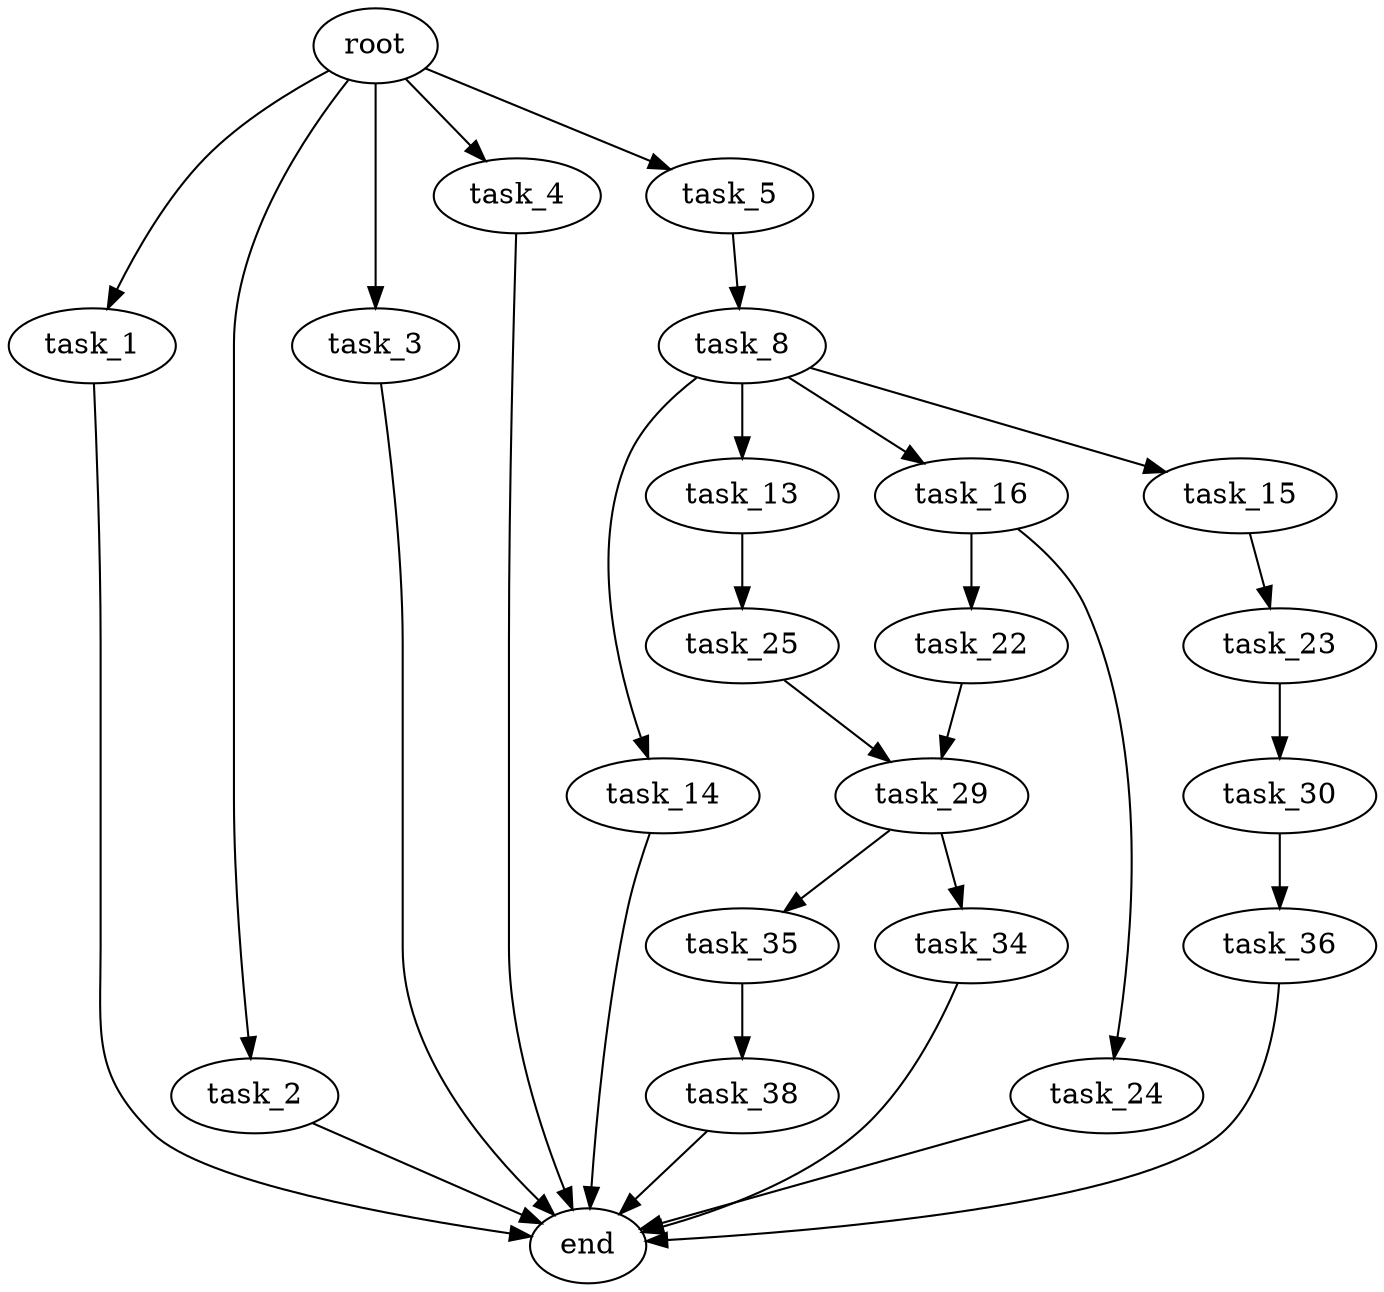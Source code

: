 digraph G {
  root [size="0.000000"];
  task_1 [size="1860921980.000000"];
  task_2 [size="313511806641.000000"];
  task_3 [size="250628285924.000000"];
  task_4 [size="11686092778.000000"];
  task_5 [size="26244515078.000000"];
  task_8 [size="782757789696.000000"];
  task_13 [size="230164032514.000000"];
  task_14 [size="23962097291.000000"];
  task_15 [size="1332295417.000000"];
  task_16 [size="549755813888.000000"];
  task_22 [size="16004769960.000000"];
  task_23 [size="8589934592.000000"];
  task_24 [size="1145826115321.000000"];
  task_25 [size="280956759912.000000"];
  task_29 [size="24611041352.000000"];
  task_30 [size="4559318292.000000"];
  task_34 [size="782757789696.000000"];
  task_35 [size="6378295513.000000"];
  task_36 [size="43602159444.000000"];
  task_38 [size="451519043170.000000"];
  end [size="0.000000"];

  root -> task_1 [size="1.000000"];
  root -> task_2 [size="1.000000"];
  root -> task_3 [size="1.000000"];
  root -> task_4 [size="1.000000"];
  root -> task_5 [size="1.000000"];
  task_1 -> end [size="1.000000"];
  task_2 -> end [size="1.000000"];
  task_3 -> end [size="1.000000"];
  task_4 -> end [size="1.000000"];
  task_5 -> task_8 [size="679477248.000000"];
  task_8 -> task_13 [size="679477248.000000"];
  task_8 -> task_14 [size="679477248.000000"];
  task_8 -> task_15 [size="679477248.000000"];
  task_8 -> task_16 [size="679477248.000000"];
  task_13 -> task_25 [size="209715200.000000"];
  task_14 -> end [size="1.000000"];
  task_15 -> task_23 [size="33554432.000000"];
  task_16 -> task_22 [size="536870912.000000"];
  task_16 -> task_24 [size="536870912.000000"];
  task_22 -> task_29 [size="33554432.000000"];
  task_23 -> task_30 [size="33554432.000000"];
  task_24 -> end [size="1.000000"];
  task_25 -> task_29 [size="209715200.000000"];
  task_29 -> task_34 [size="411041792.000000"];
  task_29 -> task_35 [size="411041792.000000"];
  task_30 -> task_36 [size="134217728.000000"];
  task_34 -> end [size="1.000000"];
  task_35 -> task_38 [size="301989888.000000"];
  task_36 -> end [size="1.000000"];
  task_38 -> end [size="1.000000"];
}
